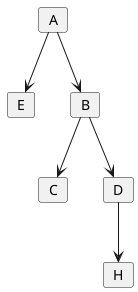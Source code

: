 @startuml
card A{
}
card E {
}
card B {
}
card C {
}
card D{
}
card H {

}

A --> E
A --> B
B --> C
B --> D
D --> H
@enduml